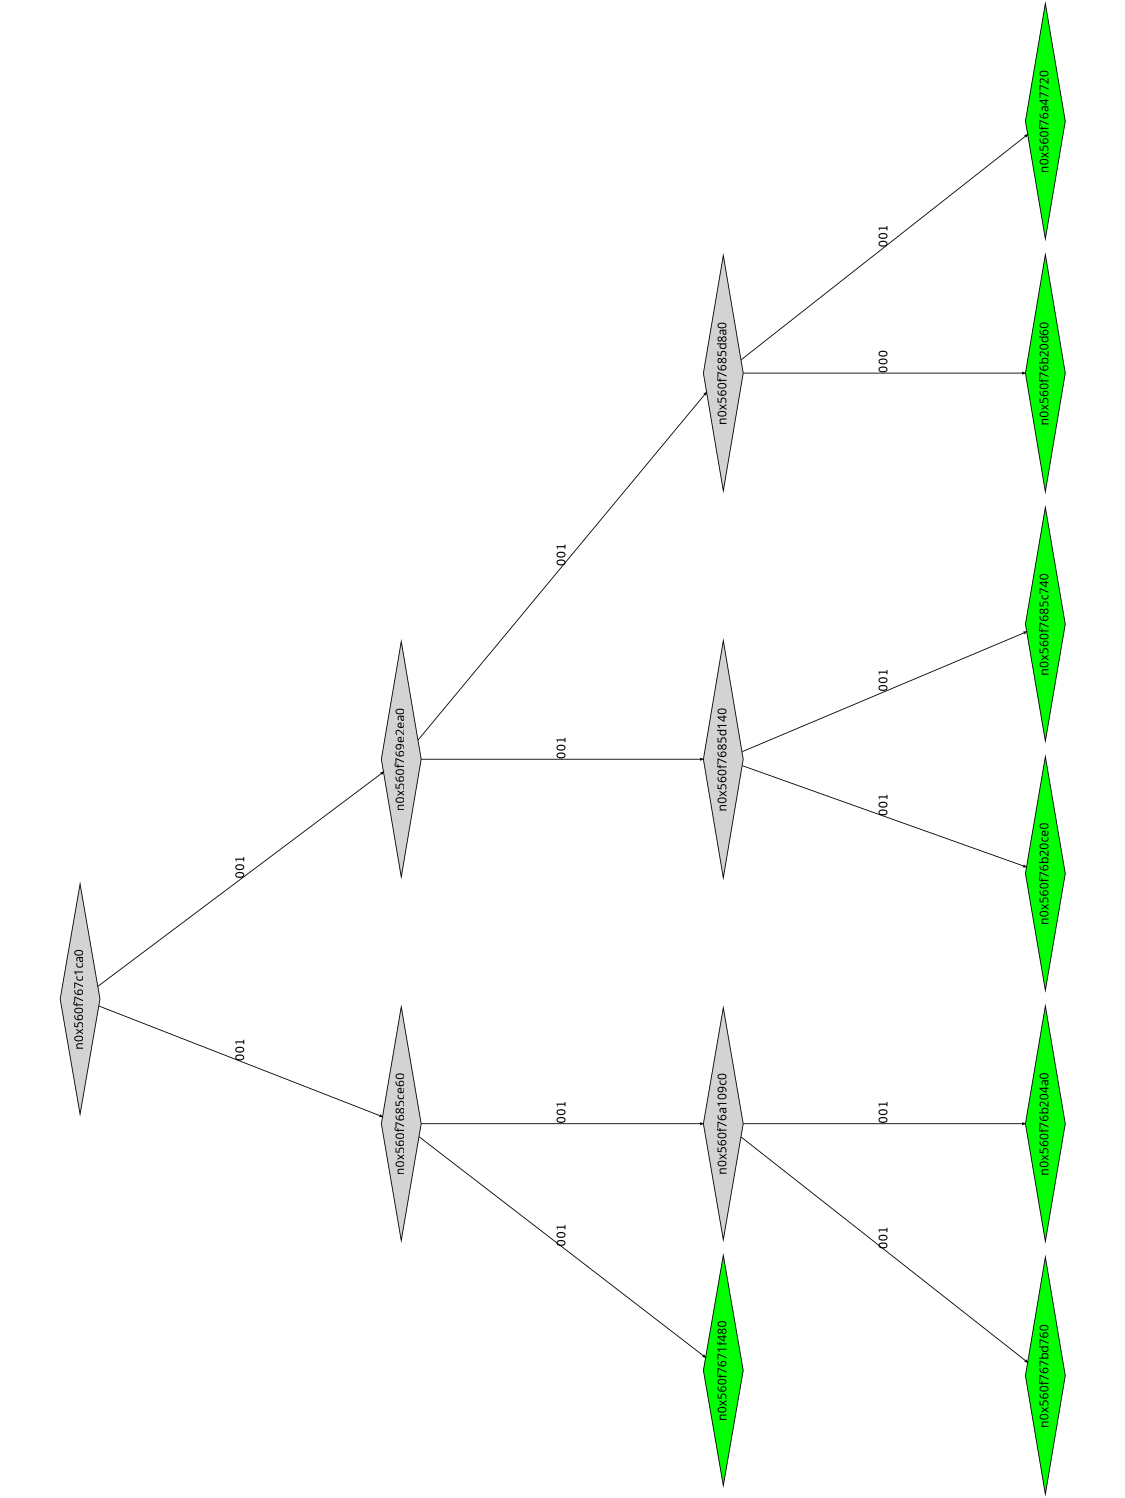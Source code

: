 digraph G {
	size="10,7.5";
	ratio=fill;
	rotate=90;
	center = "true";
	node [style="filled",width=.1,height=.1,fontname="Terminus"]
	edge [arrowsize=.3]
	n0x560f767c1ca0 [shape=diamond];
	n0x560f767c1ca0 -> n0x560f7685ce60 [label=001];
	n0x560f767c1ca0 -> n0x560f769e2ea0 [label=001];
	n0x560f769e2ea0 [shape=diamond];
	n0x560f769e2ea0 -> n0x560f7685d140 [label=001];
	n0x560f769e2ea0 -> n0x560f7685d8a0 [label=001];
	n0x560f7685d8a0 [shape=diamond];
	n0x560f7685d8a0 -> n0x560f76b20d60 [label=000];
	n0x560f7685d8a0 -> n0x560f76a47720 [label=001];
	n0x560f76a47720 [shape=diamond,fillcolor=green];
	n0x560f76b20d60 [shape=diamond,fillcolor=green];
	n0x560f7685d140 [shape=diamond];
	n0x560f7685d140 -> n0x560f76b20ce0 [label=001];
	n0x560f7685d140 -> n0x560f7685c740 [label=001];
	n0x560f7685c740 [shape=diamond,fillcolor=green];
	n0x560f76b20ce0 [shape=diamond,fillcolor=green];
	n0x560f7685ce60 [shape=diamond];
	n0x560f7685ce60 -> n0x560f7671f480 [label=001];
	n0x560f7685ce60 -> n0x560f76a109c0 [label=001];
	n0x560f76a109c0 [shape=diamond];
	n0x560f76a109c0 -> n0x560f767bd760 [label=001];
	n0x560f76a109c0 -> n0x560f76b204a0 [label=001];
	n0x560f76b204a0 [shape=diamond,fillcolor=green];
	n0x560f767bd760 [shape=diamond,fillcolor=green];
	n0x560f7671f480 [shape=diamond,fillcolor=green];
}
